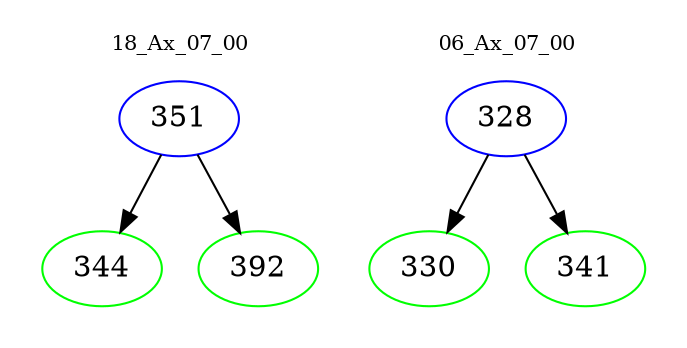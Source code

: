 digraph{
subgraph cluster_0 {
color = white
label = "18_Ax_07_00";
fontsize=10;
T0_351 [label="351", color="blue"]
T0_351 -> T0_344 [color="black"]
T0_344 [label="344", color="green"]
T0_351 -> T0_392 [color="black"]
T0_392 [label="392", color="green"]
}
subgraph cluster_1 {
color = white
label = "06_Ax_07_00";
fontsize=10;
T1_328 [label="328", color="blue"]
T1_328 -> T1_330 [color="black"]
T1_330 [label="330", color="green"]
T1_328 -> T1_341 [color="black"]
T1_341 [label="341", color="green"]
}
}

